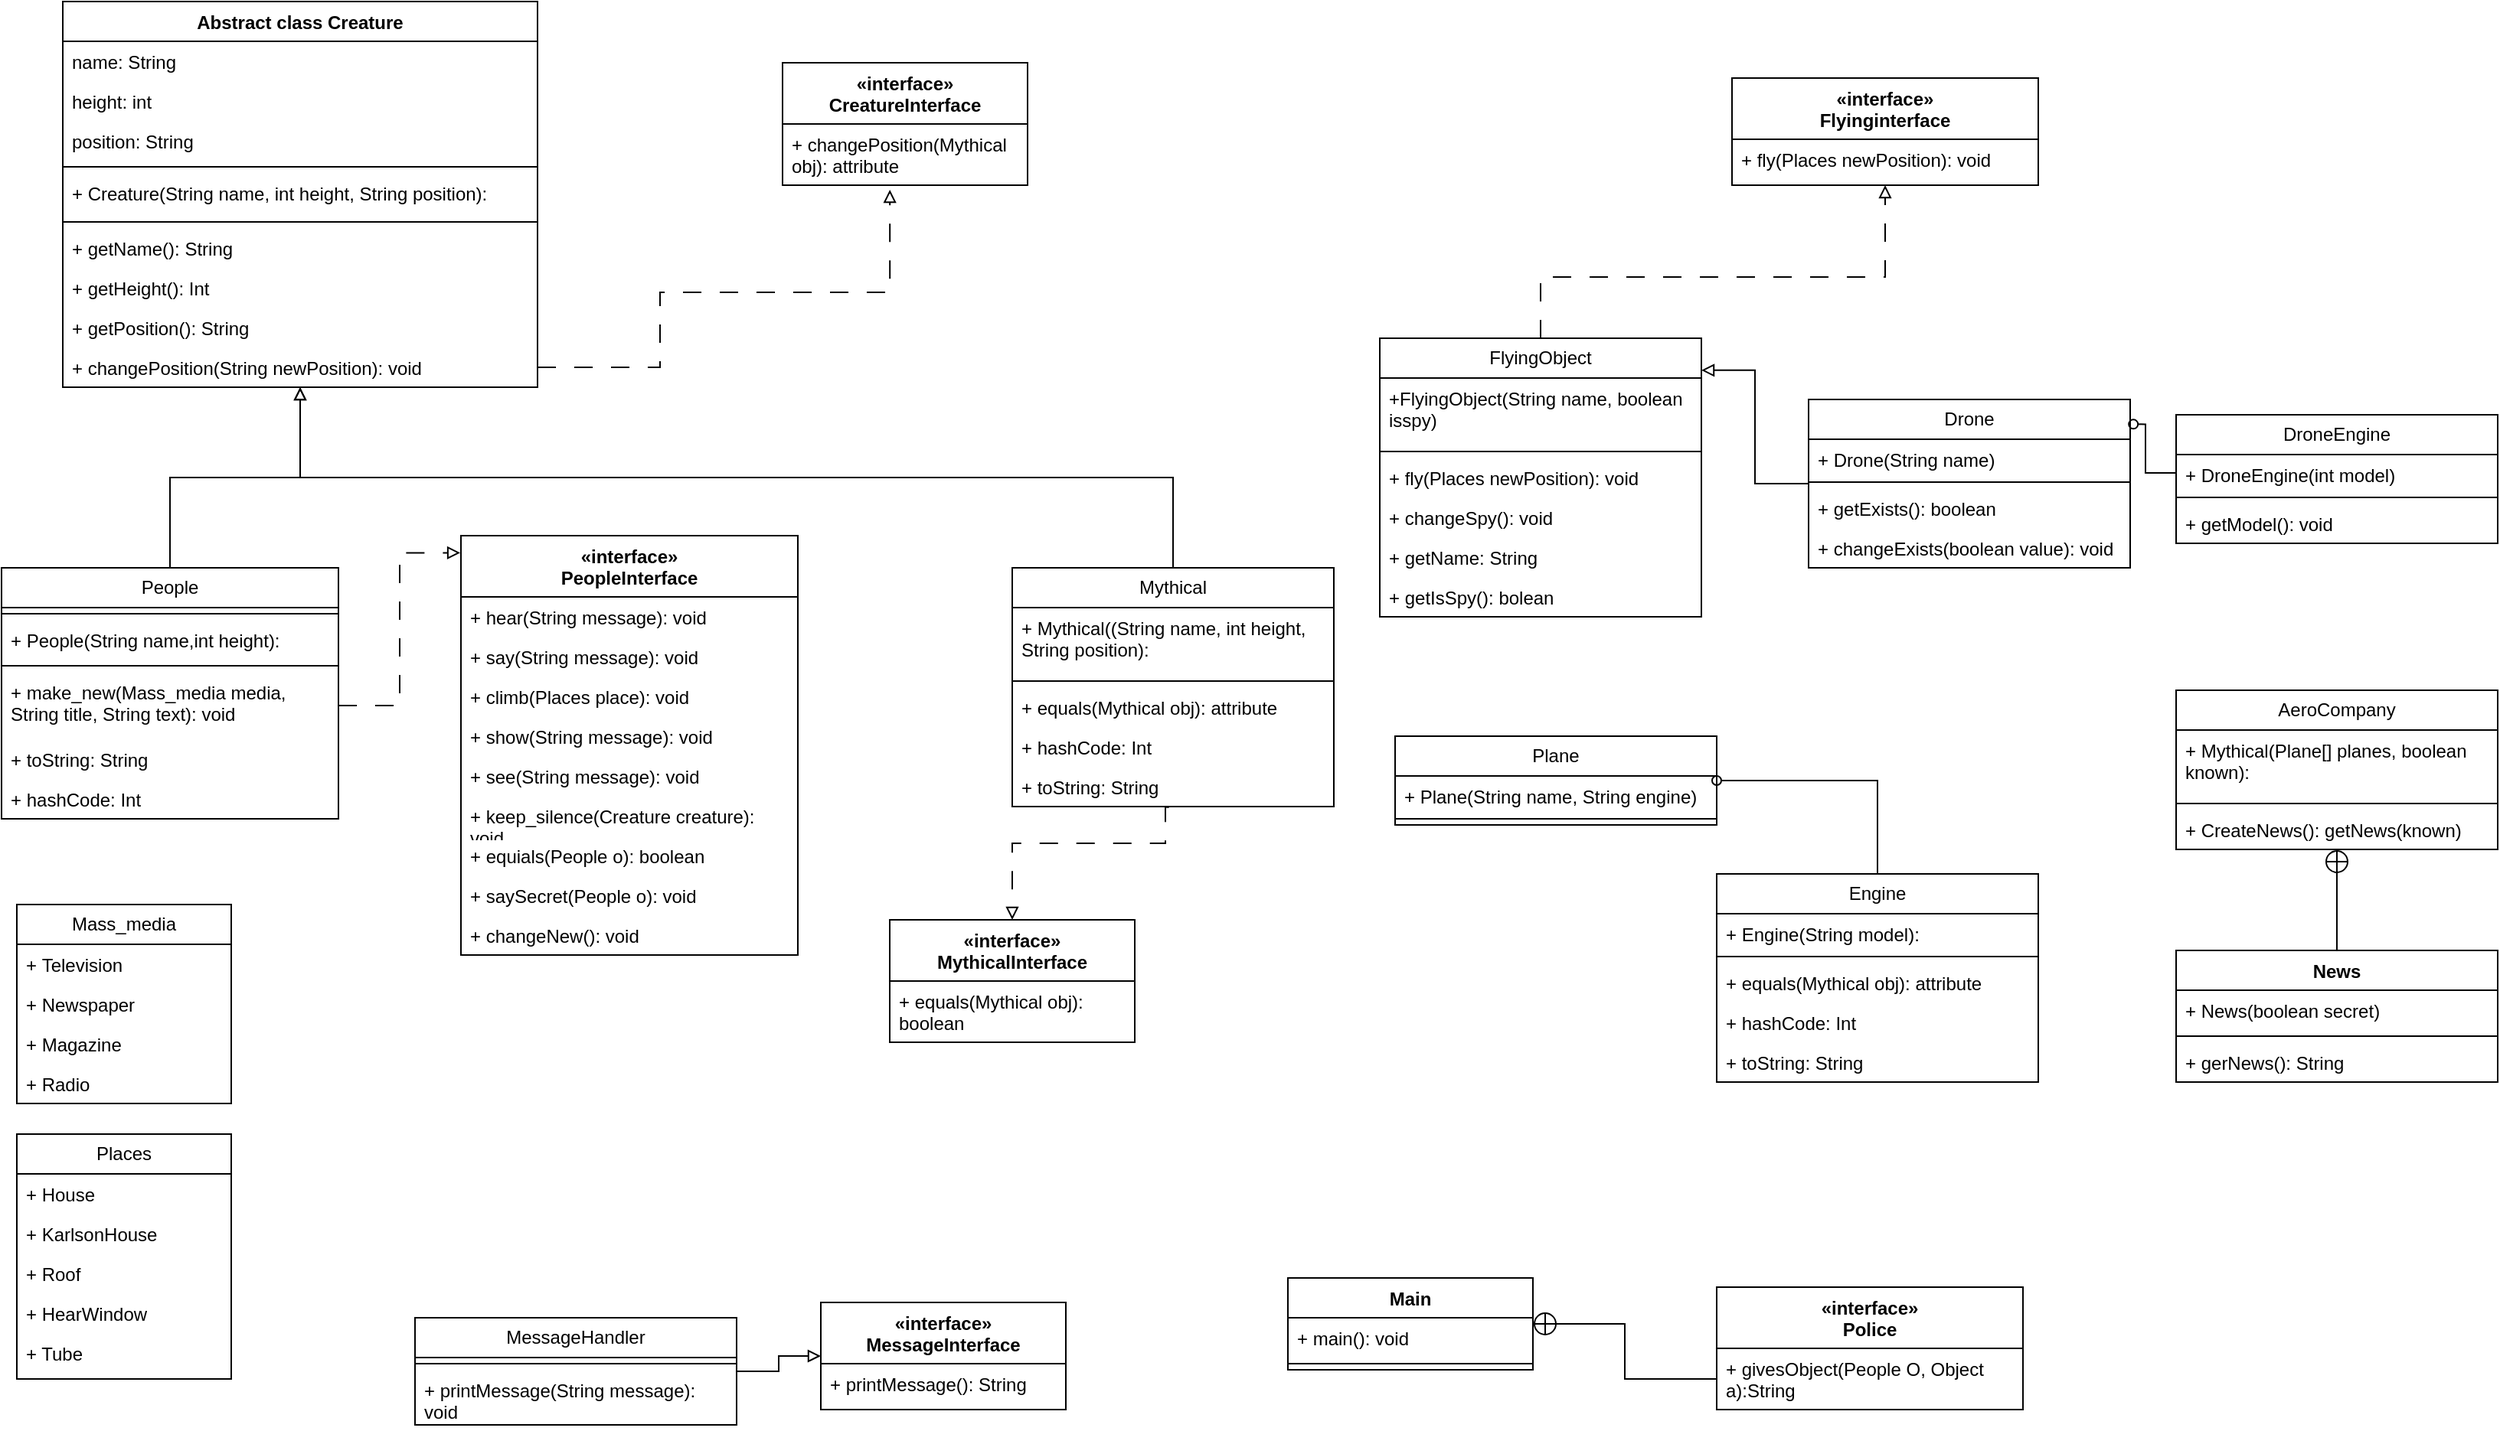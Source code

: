 <mxfile version="22.1.18" type="github">
  <diagram id="C5RBs43oDa-KdzZeNtuy" name="Page-1">
    <mxGraphModel dx="1602" dy="1155" grid="1" gridSize="10" guides="1" tooltips="1" connect="1" arrows="1" fold="1" page="1" pageScale="1" pageWidth="1654" pageHeight="2336" math="0" shadow="0">
      <root>
        <mxCell id="WIyWlLk6GJQsqaUBKTNV-0" />
        <mxCell id="WIyWlLk6GJQsqaUBKTNV-1" parent="WIyWlLk6GJQsqaUBKTNV-0" />
        <mxCell id="neT4RC4SGZ0ZJp4Sh62d-0" value="Abstract class Creature" style="swimlane;fontStyle=1;align=center;verticalAlign=top;childLayout=stackLayout;horizontal=1;startSize=26;horizontalStack=0;resizeParent=1;resizeParentMax=0;resizeLast=0;collapsible=1;marginBottom=0;whiteSpace=wrap;html=1;" parent="WIyWlLk6GJQsqaUBKTNV-1" vertex="1">
          <mxGeometry x="50" y="40" width="310" height="252" as="geometry" />
        </mxCell>
        <mxCell id="neT4RC4SGZ0ZJp4Sh62d-1" value="name: String" style="text;strokeColor=none;fillColor=none;align=left;verticalAlign=top;spacingLeft=4;spacingRight=4;overflow=hidden;rotatable=0;points=[[0,0.5],[1,0.5]];portConstraint=eastwest;whiteSpace=wrap;html=1;" parent="neT4RC4SGZ0ZJp4Sh62d-0" vertex="1">
          <mxGeometry y="26" width="310" height="26" as="geometry" />
        </mxCell>
        <mxCell id="neT4RC4SGZ0ZJp4Sh62d-4" value="height: int" style="text;strokeColor=none;fillColor=none;align=left;verticalAlign=top;spacingLeft=4;spacingRight=4;overflow=hidden;rotatable=0;points=[[0,0.5],[1,0.5]];portConstraint=eastwest;whiteSpace=wrap;html=1;" parent="neT4RC4SGZ0ZJp4Sh62d-0" vertex="1">
          <mxGeometry y="52" width="310" height="26" as="geometry" />
        </mxCell>
        <mxCell id="neT4RC4SGZ0ZJp4Sh62d-5" value="position: String" style="text;strokeColor=none;fillColor=none;align=left;verticalAlign=top;spacingLeft=4;spacingRight=4;overflow=hidden;rotatable=0;points=[[0,0.5],[1,0.5]];portConstraint=eastwest;whiteSpace=wrap;html=1;" parent="neT4RC4SGZ0ZJp4Sh62d-0" vertex="1">
          <mxGeometry y="78" width="310" height="26" as="geometry" />
        </mxCell>
        <mxCell id="neT4RC4SGZ0ZJp4Sh62d-9" value="" style="line;strokeWidth=1;fillColor=none;align=left;verticalAlign=middle;spacingTop=-1;spacingLeft=3;spacingRight=3;rotatable=0;labelPosition=right;points=[];portConstraint=eastwest;strokeColor=inherit;" parent="neT4RC4SGZ0ZJp4Sh62d-0" vertex="1">
          <mxGeometry y="104" width="310" height="8" as="geometry" />
        </mxCell>
        <mxCell id="neT4RC4SGZ0ZJp4Sh62d-10" value="+ Creature(String name, int height, String position):" style="text;strokeColor=none;fillColor=none;align=left;verticalAlign=top;spacingLeft=4;spacingRight=4;overflow=hidden;rotatable=0;points=[[0,0.5],[1,0.5]];portConstraint=eastwest;whiteSpace=wrap;html=1;" parent="neT4RC4SGZ0ZJp4Sh62d-0" vertex="1">
          <mxGeometry y="112" width="310" height="28" as="geometry" />
        </mxCell>
        <mxCell id="neT4RC4SGZ0ZJp4Sh62d-2" value="" style="line;strokeWidth=1;fillColor=none;align=left;verticalAlign=middle;spacingTop=-1;spacingLeft=3;spacingRight=3;rotatable=0;labelPosition=right;points=[];portConstraint=eastwest;strokeColor=inherit;" parent="neT4RC4SGZ0ZJp4Sh62d-0" vertex="1">
          <mxGeometry y="140" width="310" height="8" as="geometry" />
        </mxCell>
        <mxCell id="neT4RC4SGZ0ZJp4Sh62d-3" value="+ getName(): String" style="text;strokeColor=none;fillColor=none;align=left;verticalAlign=top;spacingLeft=4;spacingRight=4;overflow=hidden;rotatable=0;points=[[0,0.5],[1,0.5]];portConstraint=eastwest;whiteSpace=wrap;html=1;" parent="neT4RC4SGZ0ZJp4Sh62d-0" vertex="1">
          <mxGeometry y="148" width="310" height="26" as="geometry" />
        </mxCell>
        <mxCell id="neT4RC4SGZ0ZJp4Sh62d-6" value="+ getHeight(): Int" style="text;strokeColor=none;fillColor=none;align=left;verticalAlign=top;spacingLeft=4;spacingRight=4;overflow=hidden;rotatable=0;points=[[0,0.5],[1,0.5]];portConstraint=eastwest;whiteSpace=wrap;html=1;" parent="neT4RC4SGZ0ZJp4Sh62d-0" vertex="1">
          <mxGeometry y="174" width="310" height="26" as="geometry" />
        </mxCell>
        <mxCell id="neT4RC4SGZ0ZJp4Sh62d-7" value="+ getPosition(): String" style="text;strokeColor=none;fillColor=none;align=left;verticalAlign=top;spacingLeft=4;spacingRight=4;overflow=hidden;rotatable=0;points=[[0,0.5],[1,0.5]];portConstraint=eastwest;whiteSpace=wrap;html=1;" parent="neT4RC4SGZ0ZJp4Sh62d-0" vertex="1">
          <mxGeometry y="200" width="310" height="26" as="geometry" />
        </mxCell>
        <mxCell id="neT4RC4SGZ0ZJp4Sh62d-8" value="+ changePosition(String newPosition): void" style="text;strokeColor=none;fillColor=none;align=left;verticalAlign=top;spacingLeft=4;spacingRight=4;overflow=hidden;rotatable=0;points=[[0,0.5],[1,0.5]];portConstraint=eastwest;whiteSpace=wrap;html=1;" parent="neT4RC4SGZ0ZJp4Sh62d-0" vertex="1">
          <mxGeometry y="226" width="310" height="26" as="geometry" />
        </mxCell>
        <mxCell id="neT4RC4SGZ0ZJp4Sh62d-20" style="edgeStyle=orthogonalEdgeStyle;rounded=0;orthogonalLoop=1;jettySize=auto;html=1;exitX=0.5;exitY=0;exitDx=0;exitDy=0;endArrow=block;endFill=0;" parent="WIyWlLk6GJQsqaUBKTNV-1" source="neT4RC4SGZ0ZJp4Sh62d-12" target="neT4RC4SGZ0ZJp4Sh62d-0" edge="1">
          <mxGeometry relative="1" as="geometry" />
        </mxCell>
        <mxCell id="neT4RC4SGZ0ZJp4Sh62d-12" value="People" style="swimlane;fontStyle=0;childLayout=stackLayout;horizontal=1;startSize=26;fillColor=none;horizontalStack=0;resizeParent=1;resizeParentMax=0;resizeLast=0;collapsible=1;marginBottom=0;whiteSpace=wrap;html=1;" parent="WIyWlLk6GJQsqaUBKTNV-1" vertex="1">
          <mxGeometry x="10" y="410" width="220" height="164" as="geometry" />
        </mxCell>
        <mxCell id="neT4RC4SGZ0ZJp4Sh62d-56" value="" style="line;strokeWidth=1;fillColor=none;align=left;verticalAlign=middle;spacingTop=-1;spacingLeft=3;spacingRight=3;rotatable=0;labelPosition=right;points=[];portConstraint=eastwest;strokeColor=inherit;" parent="neT4RC4SGZ0ZJp4Sh62d-12" vertex="1">
          <mxGeometry y="26" width="220" height="8" as="geometry" />
        </mxCell>
        <mxCell id="neT4RC4SGZ0ZJp4Sh62d-54" value="+ People(String name,int height):" style="text;strokeColor=none;fillColor=none;align=left;verticalAlign=top;spacingLeft=4;spacingRight=4;overflow=hidden;rotatable=0;points=[[0,0.5],[1,0.5]];portConstraint=eastwest;whiteSpace=wrap;html=1;" parent="neT4RC4SGZ0ZJp4Sh62d-12" vertex="1">
          <mxGeometry y="34" width="220" height="26" as="geometry" />
        </mxCell>
        <mxCell id="neT4RC4SGZ0ZJp4Sh62d-55" value="" style="line;strokeWidth=1;fillColor=none;align=left;verticalAlign=middle;spacingTop=-1;spacingLeft=3;spacingRight=3;rotatable=0;labelPosition=right;points=[];portConstraint=eastwest;strokeColor=inherit;" parent="neT4RC4SGZ0ZJp4Sh62d-12" vertex="1">
          <mxGeometry y="60" width="220" height="8" as="geometry" />
        </mxCell>
        <mxCell id="neT4RC4SGZ0ZJp4Sh62d-51" value="+ make_new(Mass_media media, String title, String text): void" style="text;strokeColor=none;fillColor=none;align=left;verticalAlign=top;spacingLeft=4;spacingRight=4;overflow=hidden;rotatable=0;points=[[0,0.5],[1,0.5]];portConstraint=eastwest;whiteSpace=wrap;html=1;" parent="neT4RC4SGZ0ZJp4Sh62d-12" vertex="1">
          <mxGeometry y="68" width="220" height="44" as="geometry" />
        </mxCell>
        <mxCell id="neT4RC4SGZ0ZJp4Sh62d-52" value="+ toString: String" style="text;strokeColor=none;fillColor=none;align=left;verticalAlign=top;spacingLeft=4;spacingRight=4;overflow=hidden;rotatable=0;points=[[0,0.5],[1,0.5]];portConstraint=eastwest;whiteSpace=wrap;html=1;" parent="neT4RC4SGZ0ZJp4Sh62d-12" vertex="1">
          <mxGeometry y="112" width="220" height="26" as="geometry" />
        </mxCell>
        <mxCell id="neT4RC4SGZ0ZJp4Sh62d-53" value="+ hashCode: Int" style="text;strokeColor=none;fillColor=none;align=left;verticalAlign=top;spacingLeft=4;spacingRight=4;overflow=hidden;rotatable=0;points=[[0,0.5],[1,0.5]];portConstraint=eastwest;whiteSpace=wrap;html=1;" parent="neT4RC4SGZ0ZJp4Sh62d-12" vertex="1">
          <mxGeometry y="138" width="220" height="26" as="geometry" />
        </mxCell>
        <mxCell id="neT4RC4SGZ0ZJp4Sh62d-22" style="edgeStyle=orthogonalEdgeStyle;rounded=0;orthogonalLoop=1;jettySize=auto;html=1;exitX=0.5;exitY=0;exitDx=0;exitDy=0;endArrow=block;endFill=0;" parent="WIyWlLk6GJQsqaUBKTNV-1" source="neT4RC4SGZ0ZJp4Sh62d-16" target="neT4RC4SGZ0ZJp4Sh62d-0" edge="1">
          <mxGeometry relative="1" as="geometry" />
        </mxCell>
        <mxCell id="neT4RC4SGZ0ZJp4Sh62d-16" value="Mythical" style="swimlane;fontStyle=0;childLayout=stackLayout;horizontal=1;startSize=26;fillColor=none;horizontalStack=0;resizeParent=1;resizeParentMax=0;resizeLast=0;collapsible=1;marginBottom=0;whiteSpace=wrap;html=1;" parent="WIyWlLk6GJQsqaUBKTNV-1" vertex="1">
          <mxGeometry x="670" y="410" width="210" height="156" as="geometry" />
        </mxCell>
        <mxCell id="neT4RC4SGZ0ZJp4Sh62d-19" value="+ Mythical((String name, int height, String position):" style="text;strokeColor=none;fillColor=none;align=left;verticalAlign=top;spacingLeft=4;spacingRight=4;overflow=hidden;rotatable=0;points=[[0,0.5],[1,0.5]];portConstraint=eastwest;whiteSpace=wrap;html=1;" parent="neT4RC4SGZ0ZJp4Sh62d-16" vertex="1">
          <mxGeometry y="26" width="210" height="44" as="geometry" />
        </mxCell>
        <mxCell id="neT4RC4SGZ0ZJp4Sh62d-59" value="" style="line;strokeWidth=1;fillColor=none;align=left;verticalAlign=middle;spacingTop=-1;spacingLeft=3;spacingRight=3;rotatable=0;labelPosition=right;points=[];portConstraint=eastwest;strokeColor=inherit;" parent="neT4RC4SGZ0ZJp4Sh62d-16" vertex="1">
          <mxGeometry y="70" width="210" height="8" as="geometry" />
        </mxCell>
        <mxCell id="neT4RC4SGZ0ZJp4Sh62d-58" value="+ equals(Mythical obj): attribute" style="text;strokeColor=none;fillColor=none;align=left;verticalAlign=top;spacingLeft=4;spacingRight=4;overflow=hidden;rotatable=0;points=[[0,0.5],[1,0.5]];portConstraint=eastwest;whiteSpace=wrap;html=1;" parent="neT4RC4SGZ0ZJp4Sh62d-16" vertex="1">
          <mxGeometry y="78" width="210" height="26" as="geometry" />
        </mxCell>
        <mxCell id="neT4RC4SGZ0ZJp4Sh62d-64" value="+ hashCode: Int" style="text;strokeColor=none;fillColor=none;align=left;verticalAlign=top;spacingLeft=4;spacingRight=4;overflow=hidden;rotatable=0;points=[[0,0.5],[1,0.5]];portConstraint=eastwest;whiteSpace=wrap;html=1;" parent="neT4RC4SGZ0ZJp4Sh62d-16" vertex="1">
          <mxGeometry y="104" width="210" height="26" as="geometry" />
        </mxCell>
        <mxCell id="neT4RC4SGZ0ZJp4Sh62d-65" value="+ toString: String" style="text;strokeColor=none;fillColor=none;align=left;verticalAlign=top;spacingLeft=4;spacingRight=4;overflow=hidden;rotatable=0;points=[[0,0.5],[1,0.5]];portConstraint=eastwest;whiteSpace=wrap;html=1;" parent="neT4RC4SGZ0ZJp4Sh62d-16" vertex="1">
          <mxGeometry y="130" width="210" height="26" as="geometry" />
        </mxCell>
        <mxCell id="neT4RC4SGZ0ZJp4Sh62d-27" style="edgeStyle=orthogonalEdgeStyle;rounded=0;orthogonalLoop=1;jettySize=auto;html=1;entryX=0.438;entryY=1.075;entryDx=0;entryDy=0;endArrow=block;endFill=0;dashed=1;dashPattern=12 12;entryPerimeter=0;" parent="WIyWlLk6GJQsqaUBKTNV-1" source="neT4RC4SGZ0ZJp4Sh62d-8" target="clKHNG50IizeAl7Q2Gtw-2" edge="1">
          <mxGeometry relative="1" as="geometry">
            <Array as="points">
              <mxPoint x="440" y="279" />
              <mxPoint x="440" y="230" />
              <mxPoint x="590" y="230" />
            </Array>
          </mxGeometry>
        </mxCell>
        <mxCell id="neT4RC4SGZ0ZJp4Sh62d-34" value="Mass_media" style="swimlane;fontStyle=0;childLayout=stackLayout;horizontal=1;startSize=26;fillColor=none;horizontalStack=0;resizeParent=1;resizeParentMax=0;resizeLast=0;collapsible=1;marginBottom=0;whiteSpace=wrap;html=1;" parent="WIyWlLk6GJQsqaUBKTNV-1" vertex="1">
          <mxGeometry x="20" y="630" width="140" height="130" as="geometry" />
        </mxCell>
        <mxCell id="neT4RC4SGZ0ZJp4Sh62d-35" value="+&amp;nbsp;Television" style="text;strokeColor=none;fillColor=none;align=left;verticalAlign=top;spacingLeft=4;spacingRight=4;overflow=hidden;rotatable=0;points=[[0,0.5],[1,0.5]];portConstraint=eastwest;whiteSpace=wrap;html=1;" parent="neT4RC4SGZ0ZJp4Sh62d-34" vertex="1">
          <mxGeometry y="26" width="140" height="26" as="geometry" />
        </mxCell>
        <mxCell id="neT4RC4SGZ0ZJp4Sh62d-36" value="+&amp;nbsp;Newspaper" style="text;strokeColor=none;fillColor=none;align=left;verticalAlign=top;spacingLeft=4;spacingRight=4;overflow=hidden;rotatable=0;points=[[0,0.5],[1,0.5]];portConstraint=eastwest;whiteSpace=wrap;html=1;" parent="neT4RC4SGZ0ZJp4Sh62d-34" vertex="1">
          <mxGeometry y="52" width="140" height="26" as="geometry" />
        </mxCell>
        <mxCell id="neT4RC4SGZ0ZJp4Sh62d-37" value="+&amp;nbsp;Magazine" style="text;strokeColor=none;fillColor=none;align=left;verticalAlign=top;spacingLeft=4;spacingRight=4;overflow=hidden;rotatable=0;points=[[0,0.5],[1,0.5]];portConstraint=eastwest;whiteSpace=wrap;html=1;" parent="neT4RC4SGZ0ZJp4Sh62d-34" vertex="1">
          <mxGeometry y="78" width="140" height="26" as="geometry" />
        </mxCell>
        <mxCell id="neT4RC4SGZ0ZJp4Sh62d-38" value="+&amp;nbsp;Radio" style="text;strokeColor=none;fillColor=none;align=left;verticalAlign=top;spacingLeft=4;spacingRight=4;overflow=hidden;rotatable=0;points=[[0,0.5],[1,0.5]];portConstraint=eastwest;whiteSpace=wrap;html=1;" parent="neT4RC4SGZ0ZJp4Sh62d-34" vertex="1">
          <mxGeometry y="104" width="140" height="26" as="geometry" />
        </mxCell>
        <mxCell id="neT4RC4SGZ0ZJp4Sh62d-62" style="edgeStyle=orthogonalEdgeStyle;rounded=0;orthogonalLoop=1;jettySize=auto;html=1;dashed=1;dashPattern=12 12;endArrow=block;endFill=0;exitX=0.487;exitY=1.017;exitDx=0;exitDy=0;exitPerimeter=0;entryX=0.5;entryY=0;entryDx=0;entryDy=0;" parent="WIyWlLk6GJQsqaUBKTNV-1" source="neT4RC4SGZ0ZJp4Sh62d-65" target="fK0LR-J3PXkXMMywFODx-17" edge="1">
          <mxGeometry relative="1" as="geometry">
            <mxPoint x="650" y="600" as="targetPoint" />
            <Array as="points">
              <mxPoint x="770" y="566" />
              <mxPoint x="770" y="590" />
              <mxPoint x="670" y="590" />
            </Array>
          </mxGeometry>
        </mxCell>
        <mxCell id="fK0LR-J3PXkXMMywFODx-2" value="«interface»&lt;br&gt;&lt;b&gt;PeopleInterface&lt;/b&gt;" style="swimlane;fontStyle=1;align=center;verticalAlign=top;childLayout=stackLayout;horizontal=1;startSize=40;horizontalStack=0;resizeParent=1;resizeParentMax=0;resizeLast=0;collapsible=1;marginBottom=0;whiteSpace=wrap;html=1;" parent="WIyWlLk6GJQsqaUBKTNV-1" vertex="1">
          <mxGeometry x="310" y="389" width="220" height="274" as="geometry" />
        </mxCell>
        <mxCell id="fK0LR-J3PXkXMMywFODx-7" value="+&amp;nbsp;hear(String message): void" style="text;strokeColor=none;fillColor=none;align=left;verticalAlign=top;spacingLeft=4;spacingRight=4;overflow=hidden;rotatable=0;points=[[0,0.5],[1,0.5]];portConstraint=eastwest;whiteSpace=wrap;html=1;" parent="fK0LR-J3PXkXMMywFODx-2" vertex="1">
          <mxGeometry y="40" width="220" height="26" as="geometry" />
        </mxCell>
        <mxCell id="fK0LR-J3PXkXMMywFODx-8" value="+ say(String message): void" style="text;strokeColor=none;fillColor=none;align=left;verticalAlign=top;spacingLeft=4;spacingRight=4;overflow=hidden;rotatable=0;points=[[0,0.5],[1,0.5]];portConstraint=eastwest;whiteSpace=wrap;html=1;" parent="fK0LR-J3PXkXMMywFODx-2" vertex="1">
          <mxGeometry y="66" width="220" height="26" as="geometry" />
        </mxCell>
        <mxCell id="fK0LR-J3PXkXMMywFODx-10" value="+ climb(Places place): void" style="text;strokeColor=none;fillColor=none;align=left;verticalAlign=top;spacingLeft=4;spacingRight=4;overflow=hidden;rotatable=0;points=[[0,0.5],[1,0.5]];portConstraint=eastwest;whiteSpace=wrap;html=1;" parent="fK0LR-J3PXkXMMywFODx-2" vertex="1">
          <mxGeometry y="92" width="220" height="26" as="geometry" />
        </mxCell>
        <mxCell id="fK0LR-J3PXkXMMywFODx-11" value="+ show(String message): void" style="text;strokeColor=none;fillColor=none;align=left;verticalAlign=top;spacingLeft=4;spacingRight=4;overflow=hidden;rotatable=0;points=[[0,0.5],[1,0.5]];portConstraint=eastwest;whiteSpace=wrap;html=1;" parent="fK0LR-J3PXkXMMywFODx-2" vertex="1">
          <mxGeometry y="118" width="220" height="26" as="geometry" />
        </mxCell>
        <mxCell id="fK0LR-J3PXkXMMywFODx-12" value="+ see(String message): void" style="text;strokeColor=none;fillColor=none;align=left;verticalAlign=top;spacingLeft=4;spacingRight=4;overflow=hidden;rotatable=0;points=[[0,0.5],[1,0.5]];portConstraint=eastwest;whiteSpace=wrap;html=1;" parent="fK0LR-J3PXkXMMywFODx-2" vertex="1">
          <mxGeometry y="144" width="220" height="26" as="geometry" />
        </mxCell>
        <mxCell id="fK0LR-J3PXkXMMywFODx-13" value="+ keep_silence(Creature creature): void" style="text;strokeColor=none;fillColor=none;align=left;verticalAlign=top;spacingLeft=4;spacingRight=4;overflow=hidden;rotatable=0;points=[[0,0.5],[1,0.5]];portConstraint=eastwest;whiteSpace=wrap;html=1;" parent="fK0LR-J3PXkXMMywFODx-2" vertex="1">
          <mxGeometry y="170" width="220" height="26" as="geometry" />
        </mxCell>
        <mxCell id="fK0LR-J3PXkXMMywFODx-14" value="+ equials(People o): boolean" style="text;strokeColor=none;fillColor=none;align=left;verticalAlign=top;spacingLeft=4;spacingRight=4;overflow=hidden;rotatable=0;points=[[0,0.5],[1,0.5]];portConstraint=eastwest;whiteSpace=wrap;html=1;" parent="fK0LR-J3PXkXMMywFODx-2" vertex="1">
          <mxGeometry y="196" width="220" height="26" as="geometry" />
        </mxCell>
        <mxCell id="jM0E2QPGweL6DEbOPH_O-58" value="+ saySecret(People o): void" style="text;strokeColor=none;fillColor=none;align=left;verticalAlign=top;spacingLeft=4;spacingRight=4;overflow=hidden;rotatable=0;points=[[0,0.5],[1,0.5]];portConstraint=eastwest;whiteSpace=wrap;html=1;" vertex="1" parent="fK0LR-J3PXkXMMywFODx-2">
          <mxGeometry y="222" width="220" height="26" as="geometry" />
        </mxCell>
        <mxCell id="jM0E2QPGweL6DEbOPH_O-59" value="+ changeNew(): void" style="text;strokeColor=none;fillColor=none;align=left;verticalAlign=top;spacingLeft=4;spacingRight=4;overflow=hidden;rotatable=0;points=[[0,0.5],[1,0.5]];portConstraint=eastwest;whiteSpace=wrap;html=1;" vertex="1" parent="fK0LR-J3PXkXMMywFODx-2">
          <mxGeometry y="248" width="220" height="26" as="geometry" />
        </mxCell>
        <mxCell id="fK0LR-J3PXkXMMywFODx-15" style="edgeStyle=orthogonalEdgeStyle;rounded=0;orthogonalLoop=1;jettySize=auto;html=1;entryX=-0.002;entryY=0.041;entryDx=0;entryDy=0;entryPerimeter=0;endArrow=block;endFill=0;dashed=1;dashPattern=12 12;" parent="WIyWlLk6GJQsqaUBKTNV-1" source="neT4RC4SGZ0ZJp4Sh62d-51" target="fK0LR-J3PXkXMMywFODx-2" edge="1">
          <mxGeometry relative="1" as="geometry" />
        </mxCell>
        <mxCell id="fK0LR-J3PXkXMMywFODx-17" value="&lt;div&gt;«interface»&lt;/div&gt;MythicalInterface" style="swimlane;fontStyle=1;align=center;verticalAlign=top;childLayout=stackLayout;horizontal=1;startSize=40;horizontalStack=0;resizeParent=1;resizeParentMax=0;resizeLast=0;collapsible=1;marginBottom=0;whiteSpace=wrap;html=1;" parent="WIyWlLk6GJQsqaUBKTNV-1" vertex="1">
          <mxGeometry x="590" y="640" width="160" height="80" as="geometry" />
        </mxCell>
        <mxCell id="fK0LR-J3PXkXMMywFODx-21" value="+ equals(Mythical obj): boolean" style="text;strokeColor=none;fillColor=none;align=left;verticalAlign=top;spacingLeft=4;spacingRight=4;overflow=hidden;rotatable=0;points=[[0,0.5],[1,0.5]];portConstraint=eastwest;whiteSpace=wrap;html=1;" parent="fK0LR-J3PXkXMMywFODx-17" vertex="1">
          <mxGeometry y="40" width="160" height="40" as="geometry" />
        </mxCell>
        <mxCell id="clKHNG50IizeAl7Q2Gtw-1" value="&lt;div&gt;«interface»&lt;/div&gt;CreatureInterface" style="swimlane;fontStyle=1;align=center;verticalAlign=top;childLayout=stackLayout;horizontal=1;startSize=40;horizontalStack=0;resizeParent=1;resizeParentMax=0;resizeLast=0;collapsible=1;marginBottom=0;whiteSpace=wrap;html=1;" parent="WIyWlLk6GJQsqaUBKTNV-1" vertex="1">
          <mxGeometry x="520" y="80" width="160" height="80" as="geometry" />
        </mxCell>
        <mxCell id="clKHNG50IizeAl7Q2Gtw-2" value="+ changePosition(Mythical obj): attribute" style="text;strokeColor=none;fillColor=none;align=left;verticalAlign=top;spacingLeft=4;spacingRight=4;overflow=hidden;rotatable=0;points=[[0,0.5],[1,0.5]];portConstraint=eastwest;whiteSpace=wrap;html=1;" parent="clKHNG50IizeAl7Q2Gtw-1" vertex="1">
          <mxGeometry y="40" width="160" height="40" as="geometry" />
        </mxCell>
        <mxCell id="clKHNG50IizeAl7Q2Gtw-3" value="Places" style="swimlane;fontStyle=0;childLayout=stackLayout;horizontal=1;startSize=26;fillColor=none;horizontalStack=0;resizeParent=1;resizeParentMax=0;resizeLast=0;collapsible=1;marginBottom=0;whiteSpace=wrap;html=1;" parent="WIyWlLk6GJQsqaUBKTNV-1" vertex="1">
          <mxGeometry x="20" y="780" width="140" height="160" as="geometry" />
        </mxCell>
        <mxCell id="clKHNG50IizeAl7Q2Gtw-4" value="+ House" style="text;strokeColor=none;fillColor=none;align=left;verticalAlign=top;spacingLeft=4;spacingRight=4;overflow=hidden;rotatable=0;points=[[0,0.5],[1,0.5]];portConstraint=eastwest;whiteSpace=wrap;html=1;" parent="clKHNG50IizeAl7Q2Gtw-3" vertex="1">
          <mxGeometry y="26" width="140" height="26" as="geometry" />
        </mxCell>
        <mxCell id="clKHNG50IizeAl7Q2Gtw-5" value="+ KarlsonHouse" style="text;strokeColor=none;fillColor=none;align=left;verticalAlign=top;spacingLeft=4;spacingRight=4;overflow=hidden;rotatable=0;points=[[0,0.5],[1,0.5]];portConstraint=eastwest;whiteSpace=wrap;html=1;" parent="clKHNG50IizeAl7Q2Gtw-3" vertex="1">
          <mxGeometry y="52" width="140" height="26" as="geometry" />
        </mxCell>
        <mxCell id="clKHNG50IizeAl7Q2Gtw-6" value="+ Roof" style="text;strokeColor=none;fillColor=none;align=left;verticalAlign=top;spacingLeft=4;spacingRight=4;overflow=hidden;rotatable=0;points=[[0,0.5],[1,0.5]];portConstraint=eastwest;whiteSpace=wrap;html=1;" parent="clKHNG50IizeAl7Q2Gtw-3" vertex="1">
          <mxGeometry y="78" width="140" height="26" as="geometry" />
        </mxCell>
        <mxCell id="clKHNG50IizeAl7Q2Gtw-7" value="+ HearWindow" style="text;strokeColor=none;fillColor=none;align=left;verticalAlign=top;spacingLeft=4;spacingRight=4;overflow=hidden;rotatable=0;points=[[0,0.5],[1,0.5]];portConstraint=eastwest;whiteSpace=wrap;html=1;" parent="clKHNG50IizeAl7Q2Gtw-3" vertex="1">
          <mxGeometry y="104" width="140" height="56" as="geometry" />
        </mxCell>
        <mxCell id="clKHNG50IizeAl7Q2Gtw-8" value="+ Tube" style="text;strokeColor=none;fillColor=none;align=left;verticalAlign=top;spacingLeft=4;spacingRight=4;overflow=hidden;rotatable=0;points=[[0,0.5],[1,0.5]];portConstraint=eastwest;whiteSpace=wrap;html=1;" parent="WIyWlLk6GJQsqaUBKTNV-1" vertex="1">
          <mxGeometry x="20" y="910" width="140" height="26" as="geometry" />
        </mxCell>
        <mxCell id="jM0E2QPGweL6DEbOPH_O-0" value="&lt;div&gt;«interface»&lt;/div&gt;Police" style="swimlane;fontStyle=1;align=center;verticalAlign=top;childLayout=stackLayout;horizontal=1;startSize=40;horizontalStack=0;resizeParent=1;resizeParentMax=0;resizeLast=0;collapsible=1;marginBottom=0;whiteSpace=wrap;html=1;" vertex="1" parent="WIyWlLk6GJQsqaUBKTNV-1">
          <mxGeometry x="1130" y="880" width="200" height="80" as="geometry" />
        </mxCell>
        <mxCell id="jM0E2QPGweL6DEbOPH_O-1" value="+ givesObject(People O, Object a):String" style="text;strokeColor=none;fillColor=none;align=left;verticalAlign=top;spacingLeft=4;spacingRight=4;overflow=hidden;rotatable=0;points=[[0,0.5],[1,0.5]];portConstraint=eastwest;whiteSpace=wrap;html=1;" vertex="1" parent="jM0E2QPGweL6DEbOPH_O-0">
          <mxGeometry y="40" width="200" height="40" as="geometry" />
        </mxCell>
        <mxCell id="jM0E2QPGweL6DEbOPH_O-2" value="AeroCompany" style="swimlane;fontStyle=0;childLayout=stackLayout;horizontal=1;startSize=26;fillColor=none;horizontalStack=0;resizeParent=1;resizeParentMax=0;resizeLast=0;collapsible=1;marginBottom=0;whiteSpace=wrap;html=1;" vertex="1" parent="WIyWlLk6GJQsqaUBKTNV-1">
          <mxGeometry x="1430" y="490" width="210" height="104" as="geometry">
            <mxRectangle x="1010" y="300" width="80" height="30" as="alternateBounds" />
          </mxGeometry>
        </mxCell>
        <mxCell id="jM0E2QPGweL6DEbOPH_O-3" value="+ Mythical(Plane[] planes, boolean known):" style="text;strokeColor=none;fillColor=none;align=left;verticalAlign=top;spacingLeft=4;spacingRight=4;overflow=hidden;rotatable=0;points=[[0,0.5],[1,0.5]];portConstraint=eastwest;whiteSpace=wrap;html=1;" vertex="1" parent="jM0E2QPGweL6DEbOPH_O-2">
          <mxGeometry y="26" width="210" height="44" as="geometry" />
        </mxCell>
        <mxCell id="jM0E2QPGweL6DEbOPH_O-4" value="" style="line;strokeWidth=1;fillColor=none;align=left;verticalAlign=middle;spacingTop=-1;spacingLeft=3;spacingRight=3;rotatable=0;labelPosition=right;points=[];portConstraint=eastwest;strokeColor=inherit;" vertex="1" parent="jM0E2QPGweL6DEbOPH_O-2">
          <mxGeometry y="70" width="210" height="8" as="geometry" />
        </mxCell>
        <mxCell id="jM0E2QPGweL6DEbOPH_O-5" value="+ CreateNews():&amp;nbsp;getNews(known)" style="text;strokeColor=none;fillColor=none;align=left;verticalAlign=top;spacingLeft=4;spacingRight=4;overflow=hidden;rotatable=0;points=[[0,0.5],[1,0.5]];portConstraint=eastwest;whiteSpace=wrap;html=1;" vertex="1" parent="jM0E2QPGweL6DEbOPH_O-2">
          <mxGeometry y="78" width="210" height="26" as="geometry" />
        </mxCell>
        <mxCell id="jM0E2QPGweL6DEbOPH_O-14" style="rounded=0;orthogonalLoop=1;jettySize=auto;html=1;endArrow=circlePlus;endFill=0;exitX=0.5;exitY=0;exitDx=0;exitDy=0;" edge="1" parent="WIyWlLk6GJQsqaUBKTNV-1" source="jM0E2QPGweL6DEbOPH_O-8" target="jM0E2QPGweL6DEbOPH_O-5">
          <mxGeometry relative="1" as="geometry" />
        </mxCell>
        <mxCell id="jM0E2QPGweL6DEbOPH_O-8" value="News" style="swimlane;fontStyle=1;align=center;verticalAlign=top;childLayout=stackLayout;horizontal=1;startSize=26;horizontalStack=0;resizeParent=1;resizeParentMax=0;resizeLast=0;collapsible=1;marginBottom=0;whiteSpace=wrap;html=1;" vertex="1" parent="WIyWlLk6GJQsqaUBKTNV-1">
          <mxGeometry x="1430" y="660" width="210" height="86" as="geometry">
            <mxRectangle y="104" width="210" height="30" as="alternateBounds" />
          </mxGeometry>
        </mxCell>
        <mxCell id="jM0E2QPGweL6DEbOPH_O-9" value="+ News(boolean secret)" style="text;strokeColor=none;fillColor=none;align=left;verticalAlign=top;spacingLeft=4;spacingRight=4;overflow=hidden;rotatable=0;points=[[0,0.5],[1,0.5]];portConstraint=eastwest;whiteSpace=wrap;html=1;" vertex="1" parent="jM0E2QPGweL6DEbOPH_O-8">
          <mxGeometry y="26" width="210" height="26" as="geometry" />
        </mxCell>
        <mxCell id="jM0E2QPGweL6DEbOPH_O-10" value="" style="line;strokeWidth=1;fillColor=none;align=left;verticalAlign=middle;spacingTop=-1;spacingLeft=3;spacingRight=3;rotatable=0;labelPosition=right;points=[];portConstraint=eastwest;strokeColor=inherit;" vertex="1" parent="jM0E2QPGweL6DEbOPH_O-8">
          <mxGeometry y="52" width="210" height="8" as="geometry" />
        </mxCell>
        <mxCell id="jM0E2QPGweL6DEbOPH_O-11" value="+ gerNews(): String" style="text;strokeColor=none;fillColor=none;align=left;verticalAlign=top;spacingLeft=4;spacingRight=4;overflow=hidden;rotatable=0;points=[[0,0.5],[1,0.5]];portConstraint=eastwest;whiteSpace=wrap;html=1;" vertex="1" parent="jM0E2QPGweL6DEbOPH_O-8">
          <mxGeometry y="60" width="210" height="26" as="geometry" />
        </mxCell>
        <mxCell id="jM0E2QPGweL6DEbOPH_O-19" value="Drone" style="swimlane;fontStyle=0;childLayout=stackLayout;horizontal=1;startSize=26;fillColor=none;horizontalStack=0;resizeParent=1;resizeParentMax=0;resizeLast=0;collapsible=1;marginBottom=0;whiteSpace=wrap;html=1;" vertex="1" parent="WIyWlLk6GJQsqaUBKTNV-1">
          <mxGeometry x="1190" y="300" width="210" height="110" as="geometry" />
        </mxCell>
        <mxCell id="jM0E2QPGweL6DEbOPH_O-20" value="+ Drone(String name)" style="text;strokeColor=none;fillColor=none;align=left;verticalAlign=top;spacingLeft=4;spacingRight=4;overflow=hidden;rotatable=0;points=[[0,0.5],[1,0.5]];portConstraint=eastwest;whiteSpace=wrap;html=1;" vertex="1" parent="jM0E2QPGweL6DEbOPH_O-19">
          <mxGeometry y="26" width="210" height="24" as="geometry" />
        </mxCell>
        <mxCell id="jM0E2QPGweL6DEbOPH_O-21" value="" style="line;strokeWidth=1;fillColor=none;align=left;verticalAlign=middle;spacingTop=-1;spacingLeft=3;spacingRight=3;rotatable=0;labelPosition=right;points=[];portConstraint=eastwest;strokeColor=inherit;" vertex="1" parent="jM0E2QPGweL6DEbOPH_O-19">
          <mxGeometry y="50" width="210" height="8" as="geometry" />
        </mxCell>
        <mxCell id="jM0E2QPGweL6DEbOPH_O-32" value="+ getExists(): boolean" style="text;strokeColor=none;fillColor=none;align=left;verticalAlign=top;spacingLeft=4;spacingRight=4;overflow=hidden;rotatable=0;points=[[0,0.5],[1,0.5]];portConstraint=eastwest;whiteSpace=wrap;html=1;" vertex="1" parent="jM0E2QPGweL6DEbOPH_O-19">
          <mxGeometry y="58" width="210" height="26" as="geometry" />
        </mxCell>
        <mxCell id="jM0E2QPGweL6DEbOPH_O-28" value="+ changeExists(boolean value): void" style="text;strokeColor=none;fillColor=none;align=left;verticalAlign=top;spacingLeft=4;spacingRight=4;overflow=hidden;rotatable=0;points=[[0,0.5],[1,0.5]];portConstraint=eastwest;whiteSpace=wrap;html=1;" vertex="1" parent="jM0E2QPGweL6DEbOPH_O-19">
          <mxGeometry y="84" width="210" height="26" as="geometry" />
        </mxCell>
        <mxCell id="jM0E2QPGweL6DEbOPH_O-25" value="DroneEngine" style="swimlane;fontStyle=0;childLayout=stackLayout;horizontal=1;startSize=26;fillColor=none;horizontalStack=0;resizeParent=1;resizeParentMax=0;resizeLast=0;collapsible=1;marginBottom=0;whiteSpace=wrap;html=1;" vertex="1" parent="WIyWlLk6GJQsqaUBKTNV-1">
          <mxGeometry x="1430" y="310" width="210" height="84" as="geometry" />
        </mxCell>
        <mxCell id="jM0E2QPGweL6DEbOPH_O-26" value="+ DroneEngine(int model)" style="text;strokeColor=none;fillColor=none;align=left;verticalAlign=top;spacingLeft=4;spacingRight=4;overflow=hidden;rotatable=0;points=[[0,0.5],[1,0.5]];portConstraint=eastwest;whiteSpace=wrap;html=1;" vertex="1" parent="jM0E2QPGweL6DEbOPH_O-25">
          <mxGeometry y="26" width="210" height="24" as="geometry" />
        </mxCell>
        <mxCell id="jM0E2QPGweL6DEbOPH_O-27" value="" style="line;strokeWidth=1;fillColor=none;align=left;verticalAlign=middle;spacingTop=-1;spacingLeft=3;spacingRight=3;rotatable=0;labelPosition=right;points=[];portConstraint=eastwest;strokeColor=inherit;" vertex="1" parent="jM0E2QPGweL6DEbOPH_O-25">
          <mxGeometry y="50" width="210" height="8" as="geometry" />
        </mxCell>
        <mxCell id="jM0E2QPGweL6DEbOPH_O-29" value="+ getModel(): void" style="text;strokeColor=none;fillColor=none;align=left;verticalAlign=top;spacingLeft=4;spacingRight=4;overflow=hidden;rotatable=0;points=[[0,0.5],[1,0.5]];portConstraint=eastwest;whiteSpace=wrap;html=1;" vertex="1" parent="jM0E2QPGweL6DEbOPH_O-25">
          <mxGeometry y="58" width="210" height="26" as="geometry" />
        </mxCell>
        <mxCell id="jM0E2QPGweL6DEbOPH_O-31" style="edgeStyle=orthogonalEdgeStyle;rounded=0;orthogonalLoop=1;jettySize=auto;html=1;entryX=1.01;entryY=0.147;entryDx=0;entryDy=0;entryPerimeter=0;endArrow=oval;endFill=0;" edge="1" parent="WIyWlLk6GJQsqaUBKTNV-1" source="jM0E2QPGweL6DEbOPH_O-26" target="jM0E2QPGweL6DEbOPH_O-19">
          <mxGeometry relative="1" as="geometry" />
        </mxCell>
        <mxCell id="jM0E2QPGweL6DEbOPH_O-33" value="&lt;div&gt;«interface»&lt;/div&gt;Flyinginterface" style="swimlane;fontStyle=1;align=center;verticalAlign=top;childLayout=stackLayout;horizontal=1;startSize=40;horizontalStack=0;resizeParent=1;resizeParentMax=0;resizeLast=0;collapsible=1;marginBottom=0;whiteSpace=wrap;html=1;" vertex="1" parent="WIyWlLk6GJQsqaUBKTNV-1">
          <mxGeometry x="1140" y="90" width="200" height="70" as="geometry" />
        </mxCell>
        <mxCell id="jM0E2QPGweL6DEbOPH_O-34" value="+ fly(Places newPosition): void" style="text;strokeColor=none;fillColor=none;align=left;verticalAlign=top;spacingLeft=4;spacingRight=4;overflow=hidden;rotatable=0;points=[[0,0.5],[1,0.5]];portConstraint=eastwest;whiteSpace=wrap;html=1;" vertex="1" parent="jM0E2QPGweL6DEbOPH_O-33">
          <mxGeometry y="40" width="200" height="30" as="geometry" />
        </mxCell>
        <mxCell id="jM0E2QPGweL6DEbOPH_O-46" style="edgeStyle=orthogonalEdgeStyle;rounded=0;orthogonalLoop=1;jettySize=auto;html=1;dashed=1;dashPattern=12 12;endArrow=block;endFill=0;" edge="1" parent="WIyWlLk6GJQsqaUBKTNV-1" source="jM0E2QPGweL6DEbOPH_O-39" target="jM0E2QPGweL6DEbOPH_O-33">
          <mxGeometry relative="1" as="geometry">
            <Array as="points">
              <mxPoint x="1015" y="220" />
              <mxPoint x="1240" y="220" />
            </Array>
          </mxGeometry>
        </mxCell>
        <mxCell id="jM0E2QPGweL6DEbOPH_O-39" value="FlyingObject" style="swimlane;fontStyle=0;childLayout=stackLayout;horizontal=1;startSize=26;fillColor=none;horizontalStack=0;resizeParent=1;resizeParentMax=0;resizeLast=0;collapsible=1;marginBottom=0;whiteSpace=wrap;html=1;" vertex="1" parent="WIyWlLk6GJQsqaUBKTNV-1">
          <mxGeometry x="910" y="260" width="210" height="182" as="geometry" />
        </mxCell>
        <mxCell id="jM0E2QPGweL6DEbOPH_O-40" value="+FlyingObject(String name, boolean isspy)" style="text;strokeColor=none;fillColor=none;align=left;verticalAlign=top;spacingLeft=4;spacingRight=4;overflow=hidden;rotatable=0;points=[[0,0.5],[1,0.5]];portConstraint=eastwest;whiteSpace=wrap;html=1;" vertex="1" parent="jM0E2QPGweL6DEbOPH_O-39">
          <mxGeometry y="26" width="210" height="44" as="geometry" />
        </mxCell>
        <mxCell id="jM0E2QPGweL6DEbOPH_O-41" value="" style="line;strokeWidth=1;fillColor=none;align=left;verticalAlign=middle;spacingTop=-1;spacingLeft=3;spacingRight=3;rotatable=0;labelPosition=right;points=[];portConstraint=eastwest;strokeColor=inherit;" vertex="1" parent="jM0E2QPGweL6DEbOPH_O-39">
          <mxGeometry y="70" width="210" height="8" as="geometry" />
        </mxCell>
        <mxCell id="jM0E2QPGweL6DEbOPH_O-42" value="&lt;div&gt;+ fly(Places newPosition): void&lt;/div&gt;&lt;div&gt;&lt;br&gt;&lt;/div&gt;" style="text;strokeColor=none;fillColor=none;align=left;verticalAlign=top;spacingLeft=4;spacingRight=4;overflow=hidden;rotatable=0;points=[[0,0.5],[1,0.5]];portConstraint=eastwest;whiteSpace=wrap;html=1;" vertex="1" parent="jM0E2QPGweL6DEbOPH_O-39">
          <mxGeometry y="78" width="210" height="26" as="geometry" />
        </mxCell>
        <mxCell id="jM0E2QPGweL6DEbOPH_O-43" value="+ changeSpy(): void" style="text;strokeColor=none;fillColor=none;align=left;verticalAlign=top;spacingLeft=4;spacingRight=4;overflow=hidden;rotatable=0;points=[[0,0.5],[1,0.5]];portConstraint=eastwest;whiteSpace=wrap;html=1;" vertex="1" parent="jM0E2QPGweL6DEbOPH_O-39">
          <mxGeometry y="104" width="210" height="26" as="geometry" />
        </mxCell>
        <mxCell id="jM0E2QPGweL6DEbOPH_O-44" value="+ getName: String" style="text;strokeColor=none;fillColor=none;align=left;verticalAlign=top;spacingLeft=4;spacingRight=4;overflow=hidden;rotatable=0;points=[[0,0.5],[1,0.5]];portConstraint=eastwest;whiteSpace=wrap;html=1;" vertex="1" parent="jM0E2QPGweL6DEbOPH_O-39">
          <mxGeometry y="130" width="210" height="26" as="geometry" />
        </mxCell>
        <mxCell id="jM0E2QPGweL6DEbOPH_O-47" value="+ getIsSpy(): bolean" style="text;strokeColor=none;fillColor=none;align=left;verticalAlign=top;spacingLeft=4;spacingRight=4;overflow=hidden;rotatable=0;points=[[0,0.5],[1,0.5]];portConstraint=eastwest;whiteSpace=wrap;html=1;" vertex="1" parent="jM0E2QPGweL6DEbOPH_O-39">
          <mxGeometry y="156" width="210" height="26" as="geometry" />
        </mxCell>
        <mxCell id="jM0E2QPGweL6DEbOPH_O-45" style="edgeStyle=orthogonalEdgeStyle;rounded=0;orthogonalLoop=1;jettySize=auto;html=1;entryX=1;entryY=0.115;entryDx=0;entryDy=0;entryPerimeter=0;endArrow=block;endFill=0;" edge="1" parent="WIyWlLk6GJQsqaUBKTNV-1" source="jM0E2QPGweL6DEbOPH_O-19" target="jM0E2QPGweL6DEbOPH_O-39">
          <mxGeometry relative="1" as="geometry" />
        </mxCell>
        <mxCell id="jM0E2QPGweL6DEbOPH_O-57" style="edgeStyle=orthogonalEdgeStyle;rounded=0;orthogonalLoop=1;jettySize=auto;html=1;endArrow=block;endFill=0;" edge="1" parent="WIyWlLk6GJQsqaUBKTNV-1" source="jM0E2QPGweL6DEbOPH_O-48" target="jM0E2QPGweL6DEbOPH_O-54">
          <mxGeometry relative="1" as="geometry" />
        </mxCell>
        <mxCell id="jM0E2QPGweL6DEbOPH_O-48" value="MessageHandler" style="swimlane;fontStyle=0;childLayout=stackLayout;horizontal=1;startSize=26;fillColor=none;horizontalStack=0;resizeParent=1;resizeParentMax=0;resizeLast=0;collapsible=1;marginBottom=0;whiteSpace=wrap;html=1;" vertex="1" parent="WIyWlLk6GJQsqaUBKTNV-1">
          <mxGeometry x="280" y="900" width="210" height="70" as="geometry" />
        </mxCell>
        <mxCell id="jM0E2QPGweL6DEbOPH_O-50" value="" style="line;strokeWidth=1;fillColor=none;align=left;verticalAlign=middle;spacingTop=-1;spacingLeft=3;spacingRight=3;rotatable=0;labelPosition=right;points=[];portConstraint=eastwest;strokeColor=inherit;" vertex="1" parent="jM0E2QPGweL6DEbOPH_O-48">
          <mxGeometry y="26" width="210" height="8" as="geometry" />
        </mxCell>
        <mxCell id="jM0E2QPGweL6DEbOPH_O-51" value="+ printMessage(String message): void" style="text;strokeColor=none;fillColor=none;align=left;verticalAlign=top;spacingLeft=4;spacingRight=4;overflow=hidden;rotatable=0;points=[[0,0.5],[1,0.5]];portConstraint=eastwest;whiteSpace=wrap;html=1;" vertex="1" parent="jM0E2QPGweL6DEbOPH_O-48">
          <mxGeometry y="34" width="210" height="36" as="geometry" />
        </mxCell>
        <mxCell id="jM0E2QPGweL6DEbOPH_O-54" value="&lt;div&gt;«interface»&lt;/div&gt;MessageInterface" style="swimlane;fontStyle=1;align=center;verticalAlign=top;childLayout=stackLayout;horizontal=1;startSize=40;horizontalStack=0;resizeParent=1;resizeParentMax=0;resizeLast=0;collapsible=1;marginBottom=0;whiteSpace=wrap;html=1;" vertex="1" parent="WIyWlLk6GJQsqaUBKTNV-1">
          <mxGeometry x="545" y="890" width="160" height="70" as="geometry" />
        </mxCell>
        <mxCell id="jM0E2QPGweL6DEbOPH_O-55" value="+ printMessage(): String" style="text;strokeColor=none;fillColor=none;align=left;verticalAlign=top;spacingLeft=4;spacingRight=4;overflow=hidden;rotatable=0;points=[[0,0.5],[1,0.5]];portConstraint=eastwest;whiteSpace=wrap;html=1;" vertex="1" parent="jM0E2QPGweL6DEbOPH_O-54">
          <mxGeometry y="40" width="160" height="30" as="geometry" />
        </mxCell>
        <mxCell id="jM0E2QPGweL6DEbOPH_O-60" value="Plane" style="swimlane;fontStyle=0;childLayout=stackLayout;horizontal=1;startSize=26;fillColor=none;horizontalStack=0;resizeParent=1;resizeParentMax=0;resizeLast=0;collapsible=1;marginBottom=0;whiteSpace=wrap;html=1;" vertex="1" parent="WIyWlLk6GJQsqaUBKTNV-1">
          <mxGeometry x="920" y="520" width="210" height="58" as="geometry" />
        </mxCell>
        <mxCell id="jM0E2QPGweL6DEbOPH_O-61" value="+ Plane(String name, String engine)" style="text;strokeColor=none;fillColor=none;align=left;verticalAlign=top;spacingLeft=4;spacingRight=4;overflow=hidden;rotatable=0;points=[[0,0.5],[1,0.5]];portConstraint=eastwest;whiteSpace=wrap;html=1;" vertex="1" parent="jM0E2QPGweL6DEbOPH_O-60">
          <mxGeometry y="26" width="210" height="24" as="geometry" />
        </mxCell>
        <mxCell id="jM0E2QPGweL6DEbOPH_O-62" value="" style="line;strokeWidth=1;fillColor=none;align=left;verticalAlign=middle;spacingTop=-1;spacingLeft=3;spacingRight=3;rotatable=0;labelPosition=right;points=[];portConstraint=eastwest;strokeColor=inherit;" vertex="1" parent="jM0E2QPGweL6DEbOPH_O-60">
          <mxGeometry y="50" width="210" height="8" as="geometry" />
        </mxCell>
        <mxCell id="jM0E2QPGweL6DEbOPH_O-73" style="edgeStyle=orthogonalEdgeStyle;rounded=0;orthogonalLoop=1;jettySize=auto;html=1;entryX=1;entryY=0.5;entryDx=0;entryDy=0;endArrow=oval;endFill=0;" edge="1" parent="WIyWlLk6GJQsqaUBKTNV-1" source="jM0E2QPGweL6DEbOPH_O-67" target="jM0E2QPGweL6DEbOPH_O-60">
          <mxGeometry relative="1" as="geometry" />
        </mxCell>
        <mxCell id="jM0E2QPGweL6DEbOPH_O-67" value="Engine" style="swimlane;fontStyle=0;childLayout=stackLayout;horizontal=1;startSize=26;fillColor=none;horizontalStack=0;resizeParent=1;resizeParentMax=0;resizeLast=0;collapsible=1;marginBottom=0;whiteSpace=wrap;html=1;" vertex="1" parent="WIyWlLk6GJQsqaUBKTNV-1">
          <mxGeometry x="1130" y="610" width="210" height="136" as="geometry" />
        </mxCell>
        <mxCell id="jM0E2QPGweL6DEbOPH_O-68" value="+ Engine(String model):" style="text;strokeColor=none;fillColor=none;align=left;verticalAlign=top;spacingLeft=4;spacingRight=4;overflow=hidden;rotatable=0;points=[[0,0.5],[1,0.5]];portConstraint=eastwest;whiteSpace=wrap;html=1;" vertex="1" parent="jM0E2QPGweL6DEbOPH_O-67">
          <mxGeometry y="26" width="210" height="24" as="geometry" />
        </mxCell>
        <mxCell id="jM0E2QPGweL6DEbOPH_O-69" value="" style="line;strokeWidth=1;fillColor=none;align=left;verticalAlign=middle;spacingTop=-1;spacingLeft=3;spacingRight=3;rotatable=0;labelPosition=right;points=[];portConstraint=eastwest;strokeColor=inherit;" vertex="1" parent="jM0E2QPGweL6DEbOPH_O-67">
          <mxGeometry y="50" width="210" height="8" as="geometry" />
        </mxCell>
        <mxCell id="jM0E2QPGweL6DEbOPH_O-70" value="+ equals(Mythical obj): attribute" style="text;strokeColor=none;fillColor=none;align=left;verticalAlign=top;spacingLeft=4;spacingRight=4;overflow=hidden;rotatable=0;points=[[0,0.5],[1,0.5]];portConstraint=eastwest;whiteSpace=wrap;html=1;" vertex="1" parent="jM0E2QPGweL6DEbOPH_O-67">
          <mxGeometry y="58" width="210" height="26" as="geometry" />
        </mxCell>
        <mxCell id="jM0E2QPGweL6DEbOPH_O-71" value="+ hashCode: Int" style="text;strokeColor=none;fillColor=none;align=left;verticalAlign=top;spacingLeft=4;spacingRight=4;overflow=hidden;rotatable=0;points=[[0,0.5],[1,0.5]];portConstraint=eastwest;whiteSpace=wrap;html=1;" vertex="1" parent="jM0E2QPGweL6DEbOPH_O-67">
          <mxGeometry y="84" width="210" height="26" as="geometry" />
        </mxCell>
        <mxCell id="jM0E2QPGweL6DEbOPH_O-72" value="+ toString: String" style="text;strokeColor=none;fillColor=none;align=left;verticalAlign=top;spacingLeft=4;spacingRight=4;overflow=hidden;rotatable=0;points=[[0,0.5],[1,0.5]];portConstraint=eastwest;whiteSpace=wrap;html=1;" vertex="1" parent="jM0E2QPGweL6DEbOPH_O-67">
          <mxGeometry y="110" width="210" height="26" as="geometry" />
        </mxCell>
        <mxCell id="jM0E2QPGweL6DEbOPH_O-74" value="Main" style="swimlane;fontStyle=1;align=center;verticalAlign=top;childLayout=stackLayout;horizontal=1;startSize=26;horizontalStack=0;resizeParent=1;resizeParentMax=0;resizeLast=0;collapsible=1;marginBottom=0;whiteSpace=wrap;html=1;" vertex="1" parent="WIyWlLk6GJQsqaUBKTNV-1">
          <mxGeometry x="850" y="874" width="160" height="60" as="geometry" />
        </mxCell>
        <mxCell id="jM0E2QPGweL6DEbOPH_O-75" value="+ main(): void" style="text;strokeColor=none;fillColor=none;align=left;verticalAlign=top;spacingLeft=4;spacingRight=4;overflow=hidden;rotatable=0;points=[[0,0.5],[1,0.5]];portConstraint=eastwest;whiteSpace=wrap;html=1;" vertex="1" parent="jM0E2QPGweL6DEbOPH_O-74">
          <mxGeometry y="26" width="160" height="26" as="geometry" />
        </mxCell>
        <mxCell id="jM0E2QPGweL6DEbOPH_O-76" value="" style="line;strokeWidth=1;fillColor=none;align=left;verticalAlign=middle;spacingTop=-1;spacingLeft=3;spacingRight=3;rotatable=0;labelPosition=right;points=[];portConstraint=eastwest;strokeColor=inherit;" vertex="1" parent="jM0E2QPGweL6DEbOPH_O-74">
          <mxGeometry y="52" width="160" height="8" as="geometry" />
        </mxCell>
        <mxCell id="jM0E2QPGweL6DEbOPH_O-78" style="edgeStyle=orthogonalEdgeStyle;rounded=0;orthogonalLoop=1;jettySize=auto;html=1;entryX=1;entryY=0.5;entryDx=0;entryDy=0;endArrow=circlePlus;endFill=0;" edge="1" parent="WIyWlLk6GJQsqaUBKTNV-1" source="jM0E2QPGweL6DEbOPH_O-1" target="jM0E2QPGweL6DEbOPH_O-74">
          <mxGeometry relative="1" as="geometry" />
        </mxCell>
      </root>
    </mxGraphModel>
  </diagram>
</mxfile>
